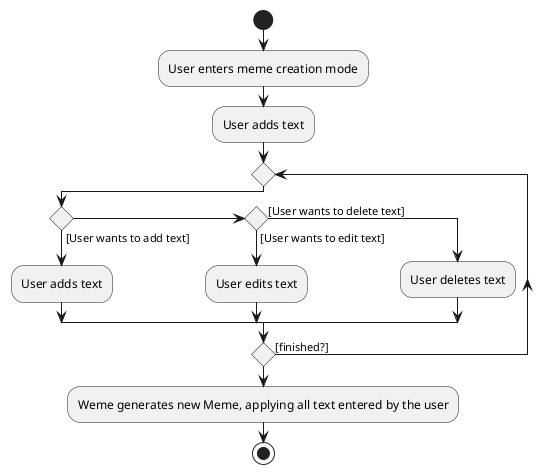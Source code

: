 @startuml
start
:User enters meme creation mode;

'Since the beta syntax does not support placing the condition outside the
'diamond we place it as the true branch instead.

:User adds text;

repeat
if () then ([User wants to add text])
    :User adds text;
else if () then ([User wants to edit text])
    :User edits text;
else ([User wants to delete text])
    :User deletes text;
endif
repeat while () is ([finished?])

:Weme generates new Meme, applying all text entered by the user;
stop
@enduml
